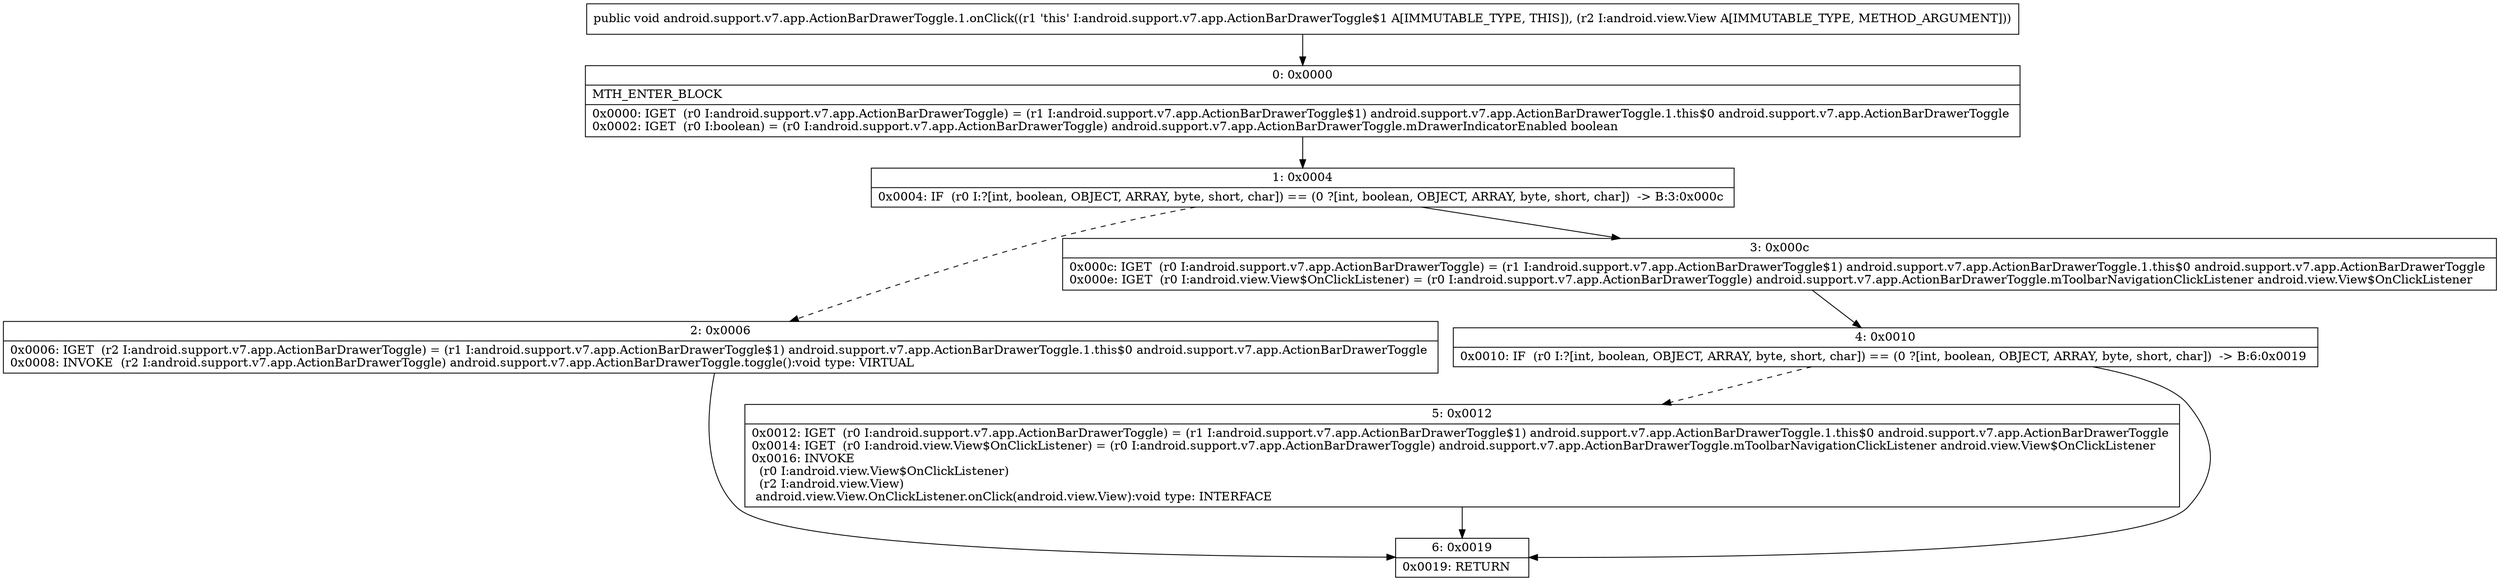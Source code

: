 digraph "CFG forandroid.support.v7.app.ActionBarDrawerToggle.1.onClick(Landroid\/view\/View;)V" {
Node_0 [shape=record,label="{0\:\ 0x0000|MTH_ENTER_BLOCK\l|0x0000: IGET  (r0 I:android.support.v7.app.ActionBarDrawerToggle) = (r1 I:android.support.v7.app.ActionBarDrawerToggle$1) android.support.v7.app.ActionBarDrawerToggle.1.this$0 android.support.v7.app.ActionBarDrawerToggle \l0x0002: IGET  (r0 I:boolean) = (r0 I:android.support.v7.app.ActionBarDrawerToggle) android.support.v7.app.ActionBarDrawerToggle.mDrawerIndicatorEnabled boolean \l}"];
Node_1 [shape=record,label="{1\:\ 0x0004|0x0004: IF  (r0 I:?[int, boolean, OBJECT, ARRAY, byte, short, char]) == (0 ?[int, boolean, OBJECT, ARRAY, byte, short, char])  \-\> B:3:0x000c \l}"];
Node_2 [shape=record,label="{2\:\ 0x0006|0x0006: IGET  (r2 I:android.support.v7.app.ActionBarDrawerToggle) = (r1 I:android.support.v7.app.ActionBarDrawerToggle$1) android.support.v7.app.ActionBarDrawerToggle.1.this$0 android.support.v7.app.ActionBarDrawerToggle \l0x0008: INVOKE  (r2 I:android.support.v7.app.ActionBarDrawerToggle) android.support.v7.app.ActionBarDrawerToggle.toggle():void type: VIRTUAL \l}"];
Node_3 [shape=record,label="{3\:\ 0x000c|0x000c: IGET  (r0 I:android.support.v7.app.ActionBarDrawerToggle) = (r1 I:android.support.v7.app.ActionBarDrawerToggle$1) android.support.v7.app.ActionBarDrawerToggle.1.this$0 android.support.v7.app.ActionBarDrawerToggle \l0x000e: IGET  (r0 I:android.view.View$OnClickListener) = (r0 I:android.support.v7.app.ActionBarDrawerToggle) android.support.v7.app.ActionBarDrawerToggle.mToolbarNavigationClickListener android.view.View$OnClickListener \l}"];
Node_4 [shape=record,label="{4\:\ 0x0010|0x0010: IF  (r0 I:?[int, boolean, OBJECT, ARRAY, byte, short, char]) == (0 ?[int, boolean, OBJECT, ARRAY, byte, short, char])  \-\> B:6:0x0019 \l}"];
Node_5 [shape=record,label="{5\:\ 0x0012|0x0012: IGET  (r0 I:android.support.v7.app.ActionBarDrawerToggle) = (r1 I:android.support.v7.app.ActionBarDrawerToggle$1) android.support.v7.app.ActionBarDrawerToggle.1.this$0 android.support.v7.app.ActionBarDrawerToggle \l0x0014: IGET  (r0 I:android.view.View$OnClickListener) = (r0 I:android.support.v7.app.ActionBarDrawerToggle) android.support.v7.app.ActionBarDrawerToggle.mToolbarNavigationClickListener android.view.View$OnClickListener \l0x0016: INVOKE  \l  (r0 I:android.view.View$OnClickListener)\l  (r2 I:android.view.View)\l android.view.View.OnClickListener.onClick(android.view.View):void type: INTERFACE \l}"];
Node_6 [shape=record,label="{6\:\ 0x0019|0x0019: RETURN   \l}"];
MethodNode[shape=record,label="{public void android.support.v7.app.ActionBarDrawerToggle.1.onClick((r1 'this' I:android.support.v7.app.ActionBarDrawerToggle$1 A[IMMUTABLE_TYPE, THIS]), (r2 I:android.view.View A[IMMUTABLE_TYPE, METHOD_ARGUMENT])) }"];
MethodNode -> Node_0;
Node_0 -> Node_1;
Node_1 -> Node_2[style=dashed];
Node_1 -> Node_3;
Node_2 -> Node_6;
Node_3 -> Node_4;
Node_4 -> Node_5[style=dashed];
Node_4 -> Node_6;
Node_5 -> Node_6;
}

